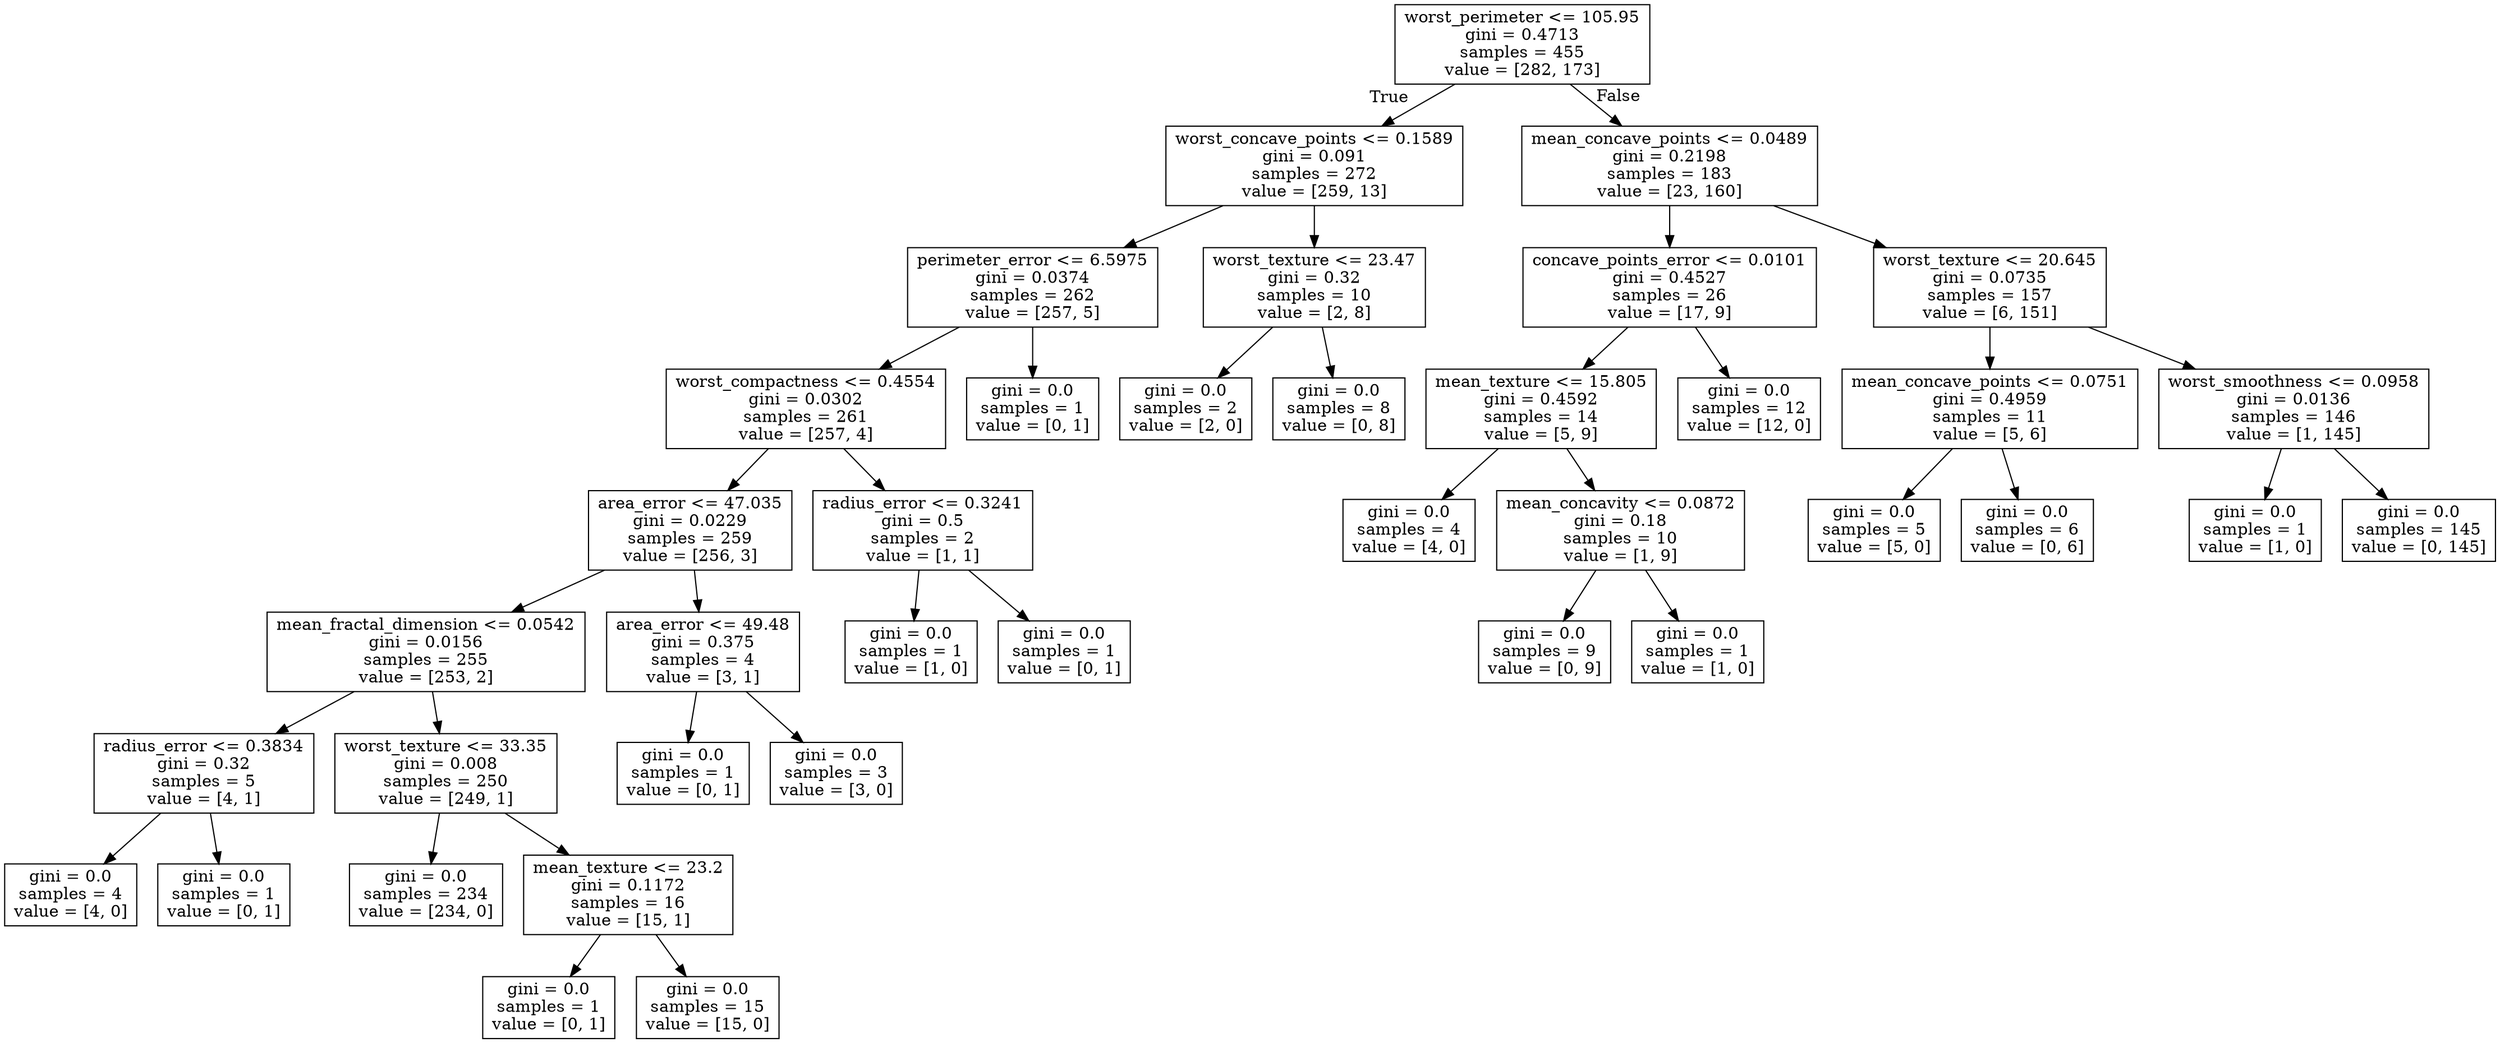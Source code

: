 digraph Tree {
node [shape=box] ;
0 [label="worst_perimeter <= 105.95\ngini = 0.4713\nsamples = 455\nvalue = [282, 173]"] ;
1 [label="worst_concave_points <= 0.1589\ngini = 0.091\nsamples = 272\nvalue = [259, 13]"] ;
0 -> 1 [labeldistance=2.5, labelangle=45, headlabel="True"] ;
2 [label="perimeter_error <= 6.5975\ngini = 0.0374\nsamples = 262\nvalue = [257, 5]"] ;
1 -> 2 ;
3 [label="worst_compactness <= 0.4554\ngini = 0.0302\nsamples = 261\nvalue = [257, 4]"] ;
2 -> 3 ;
4 [label="area_error <= 47.035\ngini = 0.0229\nsamples = 259\nvalue = [256, 3]"] ;
3 -> 4 ;
5 [label="mean_fractal_dimension <= 0.0542\ngini = 0.0156\nsamples = 255\nvalue = [253, 2]"] ;
4 -> 5 ;
6 [label="radius_error <= 0.3834\ngini = 0.32\nsamples = 5\nvalue = [4, 1]"] ;
5 -> 6 ;
7 [label="gini = 0.0\nsamples = 4\nvalue = [4, 0]"] ;
6 -> 7 ;
8 [label="gini = 0.0\nsamples = 1\nvalue = [0, 1]"] ;
6 -> 8 ;
9 [label="worst_texture <= 33.35\ngini = 0.008\nsamples = 250\nvalue = [249, 1]"] ;
5 -> 9 ;
10 [label="gini = 0.0\nsamples = 234\nvalue = [234, 0]"] ;
9 -> 10 ;
11 [label="mean_texture <= 23.2\ngini = 0.1172\nsamples = 16\nvalue = [15, 1]"] ;
9 -> 11 ;
12 [label="gini = 0.0\nsamples = 1\nvalue = [0, 1]"] ;
11 -> 12 ;
13 [label="gini = 0.0\nsamples = 15\nvalue = [15, 0]"] ;
11 -> 13 ;
14 [label="area_error <= 49.48\ngini = 0.375\nsamples = 4\nvalue = [3, 1]"] ;
4 -> 14 ;
15 [label="gini = 0.0\nsamples = 1\nvalue = [0, 1]"] ;
14 -> 15 ;
16 [label="gini = 0.0\nsamples = 3\nvalue = [3, 0]"] ;
14 -> 16 ;
17 [label="radius_error <= 0.3241\ngini = 0.5\nsamples = 2\nvalue = [1, 1]"] ;
3 -> 17 ;
18 [label="gini = 0.0\nsamples = 1\nvalue = [1, 0]"] ;
17 -> 18 ;
19 [label="gini = 0.0\nsamples = 1\nvalue = [0, 1]"] ;
17 -> 19 ;
20 [label="gini = 0.0\nsamples = 1\nvalue = [0, 1]"] ;
2 -> 20 ;
21 [label="worst_texture <= 23.47\ngini = 0.32\nsamples = 10\nvalue = [2, 8]"] ;
1 -> 21 ;
22 [label="gini = 0.0\nsamples = 2\nvalue = [2, 0]"] ;
21 -> 22 ;
23 [label="gini = 0.0\nsamples = 8\nvalue = [0, 8]"] ;
21 -> 23 ;
24 [label="mean_concave_points <= 0.0489\ngini = 0.2198\nsamples = 183\nvalue = [23, 160]"] ;
0 -> 24 [labeldistance=2.5, labelangle=-45, headlabel="False"] ;
25 [label="concave_points_error <= 0.0101\ngini = 0.4527\nsamples = 26\nvalue = [17, 9]"] ;
24 -> 25 ;
26 [label="mean_texture <= 15.805\ngini = 0.4592\nsamples = 14\nvalue = [5, 9]"] ;
25 -> 26 ;
27 [label="gini = 0.0\nsamples = 4\nvalue = [4, 0]"] ;
26 -> 27 ;
28 [label="mean_concavity <= 0.0872\ngini = 0.18\nsamples = 10\nvalue = [1, 9]"] ;
26 -> 28 ;
29 [label="gini = 0.0\nsamples = 9\nvalue = [0, 9]"] ;
28 -> 29 ;
30 [label="gini = 0.0\nsamples = 1\nvalue = [1, 0]"] ;
28 -> 30 ;
31 [label="gini = 0.0\nsamples = 12\nvalue = [12, 0]"] ;
25 -> 31 ;
32 [label="worst_texture <= 20.645\ngini = 0.0735\nsamples = 157\nvalue = [6, 151]"] ;
24 -> 32 ;
33 [label="mean_concave_points <= 0.0751\ngini = 0.4959\nsamples = 11\nvalue = [5, 6]"] ;
32 -> 33 ;
34 [label="gini = 0.0\nsamples = 5\nvalue = [5, 0]"] ;
33 -> 34 ;
35 [label="gini = 0.0\nsamples = 6\nvalue = [0, 6]"] ;
33 -> 35 ;
36 [label="worst_smoothness <= 0.0958\ngini = 0.0136\nsamples = 146\nvalue = [1, 145]"] ;
32 -> 36 ;
37 [label="gini = 0.0\nsamples = 1\nvalue = [1, 0]"] ;
36 -> 37 ;
38 [label="gini = 0.0\nsamples = 145\nvalue = [0, 145]"] ;
36 -> 38 ;
}